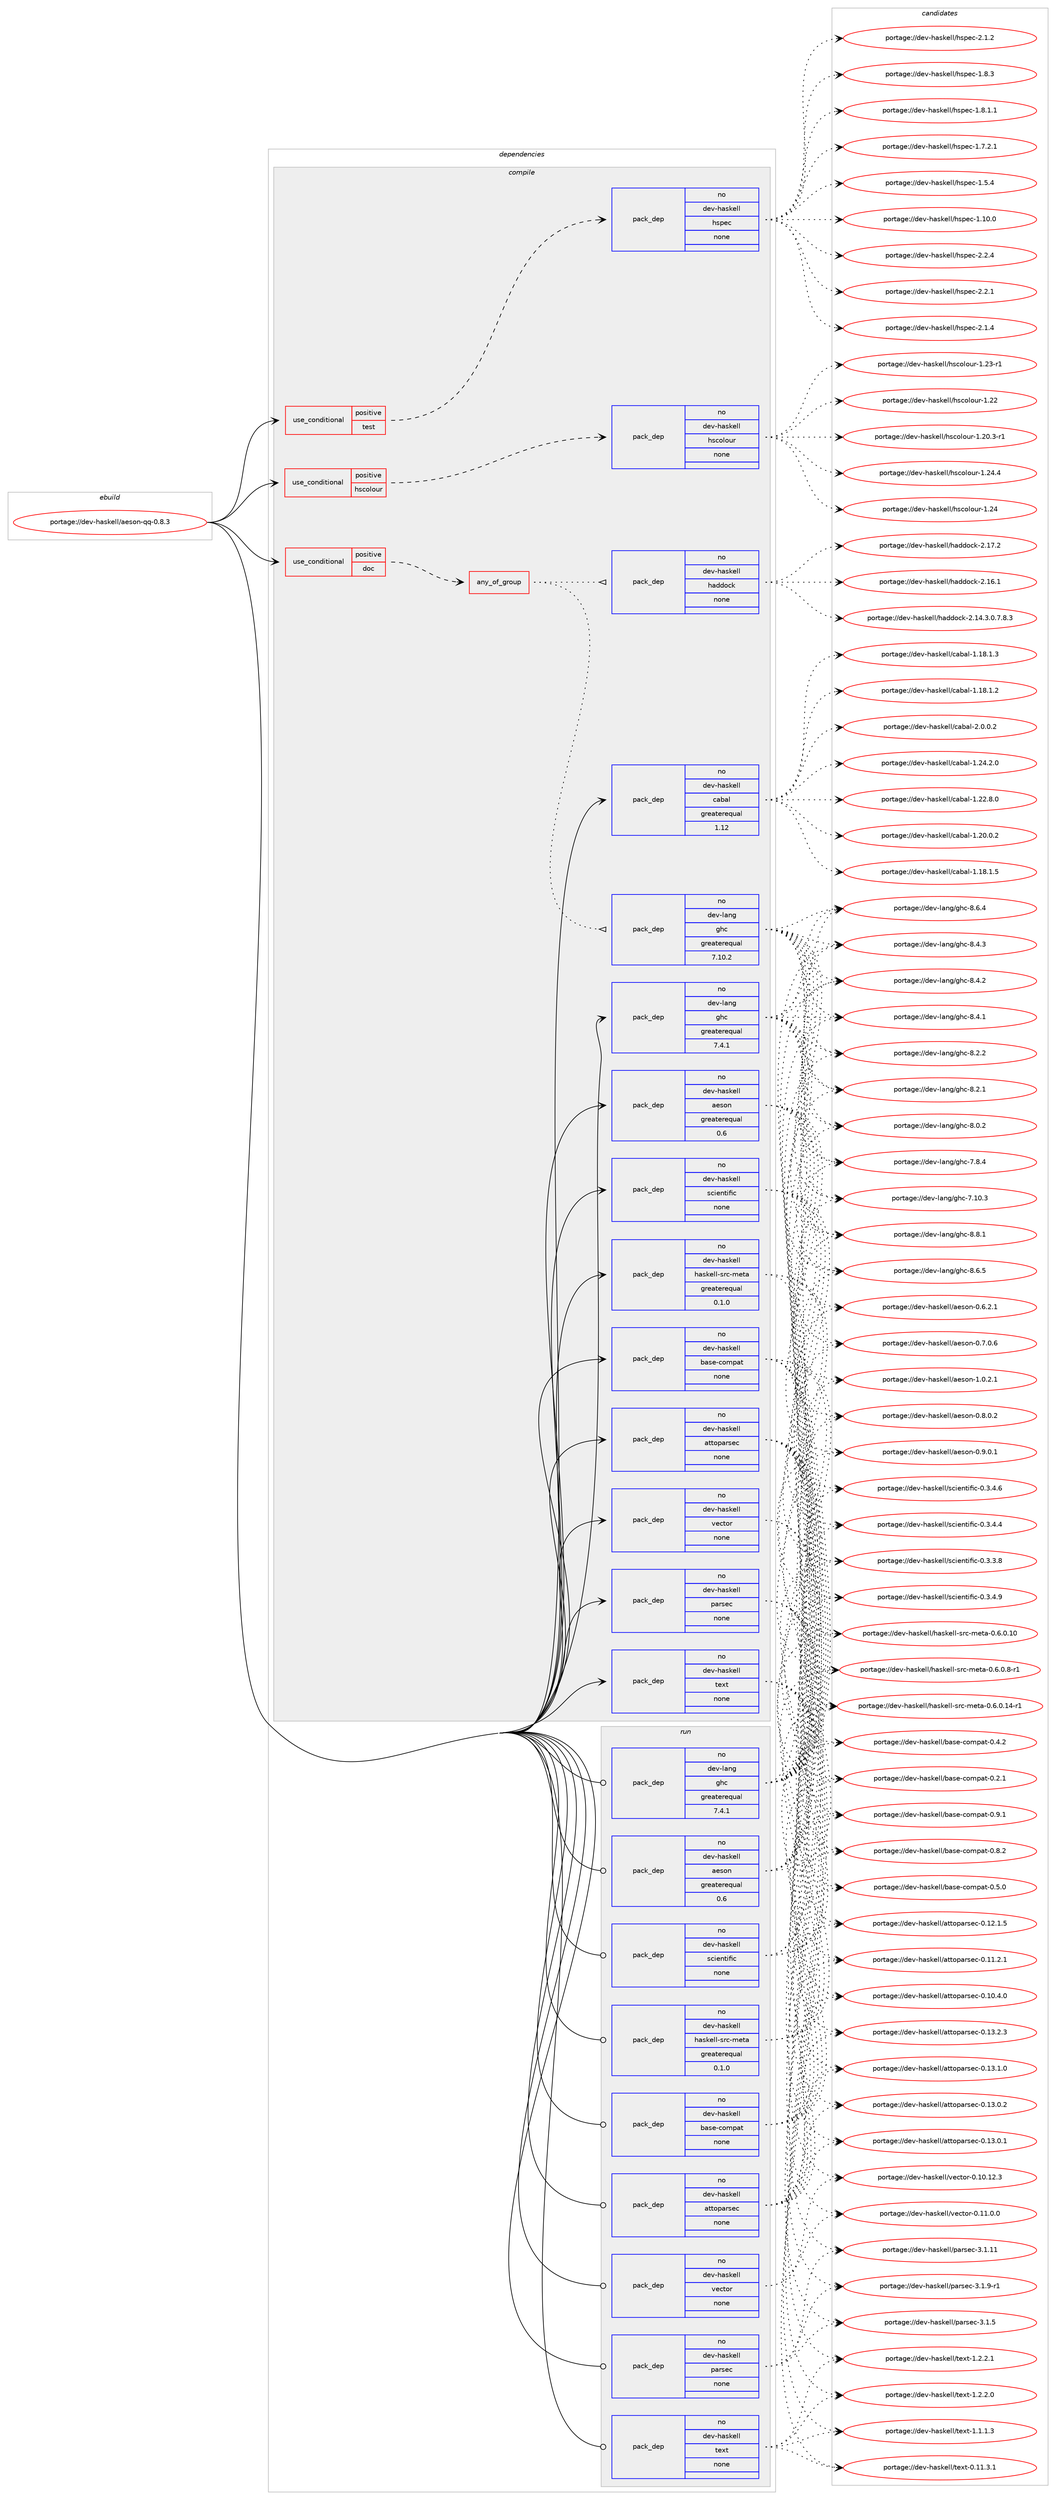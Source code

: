 digraph prolog {

# *************
# Graph options
# *************

newrank=true;
concentrate=true;
compound=true;
graph [rankdir=LR,fontname=Helvetica,fontsize=10,ranksep=1.5];#, ranksep=2.5, nodesep=0.2];
edge  [arrowhead=vee];
node  [fontname=Helvetica,fontsize=10];

# **********
# The ebuild
# **********

subgraph cluster_leftcol {
color=gray;
label=<<i>ebuild</i>>;
id [label="portage://dev-haskell/aeson-qq-0.8.3", color=red, width=4, href="../dev-haskell/aeson-qq-0.8.3.svg"];
}

# ****************
# The dependencies
# ****************

subgraph cluster_midcol {
color=gray;
label=<<i>dependencies</i>>;
subgraph cluster_compile {
fillcolor="#eeeeee";
style=filled;
label=<<i>compile</i>>;
subgraph cond135191 {
dependency572831 [label=<<TABLE BORDER="0" CELLBORDER="1" CELLSPACING="0" CELLPADDING="4"><TR><TD ROWSPAN="3" CELLPADDING="10">use_conditional</TD></TR><TR><TD>positive</TD></TR><TR><TD>doc</TD></TR></TABLE>>, shape=none, color=red];
subgraph any6883 {
dependency572832 [label=<<TABLE BORDER="0" CELLBORDER="1" CELLSPACING="0" CELLPADDING="4"><TR><TD CELLPADDING="10">any_of_group</TD></TR></TABLE>>, shape=none, color=red];subgraph pack430520 {
dependency572833 [label=<<TABLE BORDER="0" CELLBORDER="1" CELLSPACING="0" CELLPADDING="4" WIDTH="220"><TR><TD ROWSPAN="6" CELLPADDING="30">pack_dep</TD></TR><TR><TD WIDTH="110">no</TD></TR><TR><TD>dev-haskell</TD></TR><TR><TD>haddock</TD></TR><TR><TD>none</TD></TR><TR><TD></TD></TR></TABLE>>, shape=none, color=blue];
}
dependency572832:e -> dependency572833:w [weight=20,style="dotted",arrowhead="oinv"];
subgraph pack430521 {
dependency572834 [label=<<TABLE BORDER="0" CELLBORDER="1" CELLSPACING="0" CELLPADDING="4" WIDTH="220"><TR><TD ROWSPAN="6" CELLPADDING="30">pack_dep</TD></TR><TR><TD WIDTH="110">no</TD></TR><TR><TD>dev-lang</TD></TR><TR><TD>ghc</TD></TR><TR><TD>greaterequal</TD></TR><TR><TD>7.10.2</TD></TR></TABLE>>, shape=none, color=blue];
}
dependency572832:e -> dependency572834:w [weight=20,style="dotted",arrowhead="oinv"];
}
dependency572831:e -> dependency572832:w [weight=20,style="dashed",arrowhead="vee"];
}
id:e -> dependency572831:w [weight=20,style="solid",arrowhead="vee"];
subgraph cond135192 {
dependency572835 [label=<<TABLE BORDER="0" CELLBORDER="1" CELLSPACING="0" CELLPADDING="4"><TR><TD ROWSPAN="3" CELLPADDING="10">use_conditional</TD></TR><TR><TD>positive</TD></TR><TR><TD>hscolour</TD></TR></TABLE>>, shape=none, color=red];
subgraph pack430522 {
dependency572836 [label=<<TABLE BORDER="0" CELLBORDER="1" CELLSPACING="0" CELLPADDING="4" WIDTH="220"><TR><TD ROWSPAN="6" CELLPADDING="30">pack_dep</TD></TR><TR><TD WIDTH="110">no</TD></TR><TR><TD>dev-haskell</TD></TR><TR><TD>hscolour</TD></TR><TR><TD>none</TD></TR><TR><TD></TD></TR></TABLE>>, shape=none, color=blue];
}
dependency572835:e -> dependency572836:w [weight=20,style="dashed",arrowhead="vee"];
}
id:e -> dependency572835:w [weight=20,style="solid",arrowhead="vee"];
subgraph cond135193 {
dependency572837 [label=<<TABLE BORDER="0" CELLBORDER="1" CELLSPACING="0" CELLPADDING="4"><TR><TD ROWSPAN="3" CELLPADDING="10">use_conditional</TD></TR><TR><TD>positive</TD></TR><TR><TD>test</TD></TR></TABLE>>, shape=none, color=red];
subgraph pack430523 {
dependency572838 [label=<<TABLE BORDER="0" CELLBORDER="1" CELLSPACING="0" CELLPADDING="4" WIDTH="220"><TR><TD ROWSPAN="6" CELLPADDING="30">pack_dep</TD></TR><TR><TD WIDTH="110">no</TD></TR><TR><TD>dev-haskell</TD></TR><TR><TD>hspec</TD></TR><TR><TD>none</TD></TR><TR><TD></TD></TR></TABLE>>, shape=none, color=blue];
}
dependency572837:e -> dependency572838:w [weight=20,style="dashed",arrowhead="vee"];
}
id:e -> dependency572837:w [weight=20,style="solid",arrowhead="vee"];
subgraph pack430524 {
dependency572839 [label=<<TABLE BORDER="0" CELLBORDER="1" CELLSPACING="0" CELLPADDING="4" WIDTH="220"><TR><TD ROWSPAN="6" CELLPADDING="30">pack_dep</TD></TR><TR><TD WIDTH="110">no</TD></TR><TR><TD>dev-haskell</TD></TR><TR><TD>aeson</TD></TR><TR><TD>greaterequal</TD></TR><TR><TD>0.6</TD></TR></TABLE>>, shape=none, color=blue];
}
id:e -> dependency572839:w [weight=20,style="solid",arrowhead="vee"];
subgraph pack430525 {
dependency572840 [label=<<TABLE BORDER="0" CELLBORDER="1" CELLSPACING="0" CELLPADDING="4" WIDTH="220"><TR><TD ROWSPAN="6" CELLPADDING="30">pack_dep</TD></TR><TR><TD WIDTH="110">no</TD></TR><TR><TD>dev-haskell</TD></TR><TR><TD>attoparsec</TD></TR><TR><TD>none</TD></TR><TR><TD></TD></TR></TABLE>>, shape=none, color=blue];
}
id:e -> dependency572840:w [weight=20,style="solid",arrowhead="vee"];
subgraph pack430526 {
dependency572841 [label=<<TABLE BORDER="0" CELLBORDER="1" CELLSPACING="0" CELLPADDING="4" WIDTH="220"><TR><TD ROWSPAN="6" CELLPADDING="30">pack_dep</TD></TR><TR><TD WIDTH="110">no</TD></TR><TR><TD>dev-haskell</TD></TR><TR><TD>base-compat</TD></TR><TR><TD>none</TD></TR><TR><TD></TD></TR></TABLE>>, shape=none, color=blue];
}
id:e -> dependency572841:w [weight=20,style="solid",arrowhead="vee"];
subgraph pack430527 {
dependency572842 [label=<<TABLE BORDER="0" CELLBORDER="1" CELLSPACING="0" CELLPADDING="4" WIDTH="220"><TR><TD ROWSPAN="6" CELLPADDING="30">pack_dep</TD></TR><TR><TD WIDTH="110">no</TD></TR><TR><TD>dev-haskell</TD></TR><TR><TD>cabal</TD></TR><TR><TD>greaterequal</TD></TR><TR><TD>1.12</TD></TR></TABLE>>, shape=none, color=blue];
}
id:e -> dependency572842:w [weight=20,style="solid",arrowhead="vee"];
subgraph pack430528 {
dependency572843 [label=<<TABLE BORDER="0" CELLBORDER="1" CELLSPACING="0" CELLPADDING="4" WIDTH="220"><TR><TD ROWSPAN="6" CELLPADDING="30">pack_dep</TD></TR><TR><TD WIDTH="110">no</TD></TR><TR><TD>dev-haskell</TD></TR><TR><TD>haskell-src-meta</TD></TR><TR><TD>greaterequal</TD></TR><TR><TD>0.1.0</TD></TR></TABLE>>, shape=none, color=blue];
}
id:e -> dependency572843:w [weight=20,style="solid",arrowhead="vee"];
subgraph pack430529 {
dependency572844 [label=<<TABLE BORDER="0" CELLBORDER="1" CELLSPACING="0" CELLPADDING="4" WIDTH="220"><TR><TD ROWSPAN="6" CELLPADDING="30">pack_dep</TD></TR><TR><TD WIDTH="110">no</TD></TR><TR><TD>dev-haskell</TD></TR><TR><TD>parsec</TD></TR><TR><TD>none</TD></TR><TR><TD></TD></TR></TABLE>>, shape=none, color=blue];
}
id:e -> dependency572844:w [weight=20,style="solid",arrowhead="vee"];
subgraph pack430530 {
dependency572845 [label=<<TABLE BORDER="0" CELLBORDER="1" CELLSPACING="0" CELLPADDING="4" WIDTH="220"><TR><TD ROWSPAN="6" CELLPADDING="30">pack_dep</TD></TR><TR><TD WIDTH="110">no</TD></TR><TR><TD>dev-haskell</TD></TR><TR><TD>scientific</TD></TR><TR><TD>none</TD></TR><TR><TD></TD></TR></TABLE>>, shape=none, color=blue];
}
id:e -> dependency572845:w [weight=20,style="solid",arrowhead="vee"];
subgraph pack430531 {
dependency572846 [label=<<TABLE BORDER="0" CELLBORDER="1" CELLSPACING="0" CELLPADDING="4" WIDTH="220"><TR><TD ROWSPAN="6" CELLPADDING="30">pack_dep</TD></TR><TR><TD WIDTH="110">no</TD></TR><TR><TD>dev-haskell</TD></TR><TR><TD>text</TD></TR><TR><TD>none</TD></TR><TR><TD></TD></TR></TABLE>>, shape=none, color=blue];
}
id:e -> dependency572846:w [weight=20,style="solid",arrowhead="vee"];
subgraph pack430532 {
dependency572847 [label=<<TABLE BORDER="0" CELLBORDER="1" CELLSPACING="0" CELLPADDING="4" WIDTH="220"><TR><TD ROWSPAN="6" CELLPADDING="30">pack_dep</TD></TR><TR><TD WIDTH="110">no</TD></TR><TR><TD>dev-haskell</TD></TR><TR><TD>vector</TD></TR><TR><TD>none</TD></TR><TR><TD></TD></TR></TABLE>>, shape=none, color=blue];
}
id:e -> dependency572847:w [weight=20,style="solid",arrowhead="vee"];
subgraph pack430533 {
dependency572848 [label=<<TABLE BORDER="0" CELLBORDER="1" CELLSPACING="0" CELLPADDING="4" WIDTH="220"><TR><TD ROWSPAN="6" CELLPADDING="30">pack_dep</TD></TR><TR><TD WIDTH="110">no</TD></TR><TR><TD>dev-lang</TD></TR><TR><TD>ghc</TD></TR><TR><TD>greaterequal</TD></TR><TR><TD>7.4.1</TD></TR></TABLE>>, shape=none, color=blue];
}
id:e -> dependency572848:w [weight=20,style="solid",arrowhead="vee"];
}
subgraph cluster_compileandrun {
fillcolor="#eeeeee";
style=filled;
label=<<i>compile and run</i>>;
}
subgraph cluster_run {
fillcolor="#eeeeee";
style=filled;
label=<<i>run</i>>;
subgraph pack430534 {
dependency572849 [label=<<TABLE BORDER="0" CELLBORDER="1" CELLSPACING="0" CELLPADDING="4" WIDTH="220"><TR><TD ROWSPAN="6" CELLPADDING="30">pack_dep</TD></TR><TR><TD WIDTH="110">no</TD></TR><TR><TD>dev-haskell</TD></TR><TR><TD>aeson</TD></TR><TR><TD>greaterequal</TD></TR><TR><TD>0.6</TD></TR></TABLE>>, shape=none, color=blue];
}
id:e -> dependency572849:w [weight=20,style="solid",arrowhead="odot"];
subgraph pack430535 {
dependency572850 [label=<<TABLE BORDER="0" CELLBORDER="1" CELLSPACING="0" CELLPADDING="4" WIDTH="220"><TR><TD ROWSPAN="6" CELLPADDING="30">pack_dep</TD></TR><TR><TD WIDTH="110">no</TD></TR><TR><TD>dev-haskell</TD></TR><TR><TD>attoparsec</TD></TR><TR><TD>none</TD></TR><TR><TD></TD></TR></TABLE>>, shape=none, color=blue];
}
id:e -> dependency572850:w [weight=20,style="solid",arrowhead="odot"];
subgraph pack430536 {
dependency572851 [label=<<TABLE BORDER="0" CELLBORDER="1" CELLSPACING="0" CELLPADDING="4" WIDTH="220"><TR><TD ROWSPAN="6" CELLPADDING="30">pack_dep</TD></TR><TR><TD WIDTH="110">no</TD></TR><TR><TD>dev-haskell</TD></TR><TR><TD>base-compat</TD></TR><TR><TD>none</TD></TR><TR><TD></TD></TR></TABLE>>, shape=none, color=blue];
}
id:e -> dependency572851:w [weight=20,style="solid",arrowhead="odot"];
subgraph pack430537 {
dependency572852 [label=<<TABLE BORDER="0" CELLBORDER="1" CELLSPACING="0" CELLPADDING="4" WIDTH="220"><TR><TD ROWSPAN="6" CELLPADDING="30">pack_dep</TD></TR><TR><TD WIDTH="110">no</TD></TR><TR><TD>dev-haskell</TD></TR><TR><TD>haskell-src-meta</TD></TR><TR><TD>greaterequal</TD></TR><TR><TD>0.1.0</TD></TR></TABLE>>, shape=none, color=blue];
}
id:e -> dependency572852:w [weight=20,style="solid",arrowhead="odot"];
subgraph pack430538 {
dependency572853 [label=<<TABLE BORDER="0" CELLBORDER="1" CELLSPACING="0" CELLPADDING="4" WIDTH="220"><TR><TD ROWSPAN="6" CELLPADDING="30">pack_dep</TD></TR><TR><TD WIDTH="110">no</TD></TR><TR><TD>dev-haskell</TD></TR><TR><TD>parsec</TD></TR><TR><TD>none</TD></TR><TR><TD></TD></TR></TABLE>>, shape=none, color=blue];
}
id:e -> dependency572853:w [weight=20,style="solid",arrowhead="odot"];
subgraph pack430539 {
dependency572854 [label=<<TABLE BORDER="0" CELLBORDER="1" CELLSPACING="0" CELLPADDING="4" WIDTH="220"><TR><TD ROWSPAN="6" CELLPADDING="30">pack_dep</TD></TR><TR><TD WIDTH="110">no</TD></TR><TR><TD>dev-haskell</TD></TR><TR><TD>scientific</TD></TR><TR><TD>none</TD></TR><TR><TD></TD></TR></TABLE>>, shape=none, color=blue];
}
id:e -> dependency572854:w [weight=20,style="solid",arrowhead="odot"];
subgraph pack430540 {
dependency572855 [label=<<TABLE BORDER="0" CELLBORDER="1" CELLSPACING="0" CELLPADDING="4" WIDTH="220"><TR><TD ROWSPAN="6" CELLPADDING="30">pack_dep</TD></TR><TR><TD WIDTH="110">no</TD></TR><TR><TD>dev-haskell</TD></TR><TR><TD>text</TD></TR><TR><TD>none</TD></TR><TR><TD></TD></TR></TABLE>>, shape=none, color=blue];
}
id:e -> dependency572855:w [weight=20,style="solid",arrowhead="odot"];
subgraph pack430541 {
dependency572856 [label=<<TABLE BORDER="0" CELLBORDER="1" CELLSPACING="0" CELLPADDING="4" WIDTH="220"><TR><TD ROWSPAN="6" CELLPADDING="30">pack_dep</TD></TR><TR><TD WIDTH="110">no</TD></TR><TR><TD>dev-haskell</TD></TR><TR><TD>vector</TD></TR><TR><TD>none</TD></TR><TR><TD></TD></TR></TABLE>>, shape=none, color=blue];
}
id:e -> dependency572856:w [weight=20,style="solid",arrowhead="odot"];
subgraph pack430542 {
dependency572857 [label=<<TABLE BORDER="0" CELLBORDER="1" CELLSPACING="0" CELLPADDING="4" WIDTH="220"><TR><TD ROWSPAN="6" CELLPADDING="30">pack_dep</TD></TR><TR><TD WIDTH="110">no</TD></TR><TR><TD>dev-lang</TD></TR><TR><TD>ghc</TD></TR><TR><TD>greaterequal</TD></TR><TR><TD>7.4.1</TD></TR></TABLE>>, shape=none, color=blue];
}
id:e -> dependency572857:w [weight=20,style="solid",arrowhead="odot"];
}
}

# **************
# The candidates
# **************

subgraph cluster_choices {
rank=same;
color=gray;
label=<<i>candidates</i>>;

subgraph choice430520 {
color=black;
nodesep=1;
choice100101118451049711510710110810847104971001001119910745504649554650 [label="portage://dev-haskell/haddock-2.17.2", color=red, width=4,href="../dev-haskell/haddock-2.17.2.svg"];
choice100101118451049711510710110810847104971001001119910745504649544649 [label="portage://dev-haskell/haddock-2.16.1", color=red, width=4,href="../dev-haskell/haddock-2.16.1.svg"];
choice1001011184510497115107101108108471049710010011199107455046495246514648465546564651 [label="portage://dev-haskell/haddock-2.14.3.0.7.8.3", color=red, width=4,href="../dev-haskell/haddock-2.14.3.0.7.8.3.svg"];
dependency572833:e -> choice100101118451049711510710110810847104971001001119910745504649554650:w [style=dotted,weight="100"];
dependency572833:e -> choice100101118451049711510710110810847104971001001119910745504649544649:w [style=dotted,weight="100"];
dependency572833:e -> choice1001011184510497115107101108108471049710010011199107455046495246514648465546564651:w [style=dotted,weight="100"];
}
subgraph choice430521 {
color=black;
nodesep=1;
choice10010111845108971101034710310499455646564649 [label="portage://dev-lang/ghc-8.8.1", color=red, width=4,href="../dev-lang/ghc-8.8.1.svg"];
choice10010111845108971101034710310499455646544653 [label="portage://dev-lang/ghc-8.6.5", color=red, width=4,href="../dev-lang/ghc-8.6.5.svg"];
choice10010111845108971101034710310499455646544652 [label="portage://dev-lang/ghc-8.6.4", color=red, width=4,href="../dev-lang/ghc-8.6.4.svg"];
choice10010111845108971101034710310499455646524651 [label="portage://dev-lang/ghc-8.4.3", color=red, width=4,href="../dev-lang/ghc-8.4.3.svg"];
choice10010111845108971101034710310499455646524650 [label="portage://dev-lang/ghc-8.4.2", color=red, width=4,href="../dev-lang/ghc-8.4.2.svg"];
choice10010111845108971101034710310499455646524649 [label="portage://dev-lang/ghc-8.4.1", color=red, width=4,href="../dev-lang/ghc-8.4.1.svg"];
choice10010111845108971101034710310499455646504650 [label="portage://dev-lang/ghc-8.2.2", color=red, width=4,href="../dev-lang/ghc-8.2.2.svg"];
choice10010111845108971101034710310499455646504649 [label="portage://dev-lang/ghc-8.2.1", color=red, width=4,href="../dev-lang/ghc-8.2.1.svg"];
choice10010111845108971101034710310499455646484650 [label="portage://dev-lang/ghc-8.0.2", color=red, width=4,href="../dev-lang/ghc-8.0.2.svg"];
choice10010111845108971101034710310499455546564652 [label="portage://dev-lang/ghc-7.8.4", color=red, width=4,href="../dev-lang/ghc-7.8.4.svg"];
choice1001011184510897110103471031049945554649484651 [label="portage://dev-lang/ghc-7.10.3", color=red, width=4,href="../dev-lang/ghc-7.10.3.svg"];
dependency572834:e -> choice10010111845108971101034710310499455646564649:w [style=dotted,weight="100"];
dependency572834:e -> choice10010111845108971101034710310499455646544653:w [style=dotted,weight="100"];
dependency572834:e -> choice10010111845108971101034710310499455646544652:w [style=dotted,weight="100"];
dependency572834:e -> choice10010111845108971101034710310499455646524651:w [style=dotted,weight="100"];
dependency572834:e -> choice10010111845108971101034710310499455646524650:w [style=dotted,weight="100"];
dependency572834:e -> choice10010111845108971101034710310499455646524649:w [style=dotted,weight="100"];
dependency572834:e -> choice10010111845108971101034710310499455646504650:w [style=dotted,weight="100"];
dependency572834:e -> choice10010111845108971101034710310499455646504649:w [style=dotted,weight="100"];
dependency572834:e -> choice10010111845108971101034710310499455646484650:w [style=dotted,weight="100"];
dependency572834:e -> choice10010111845108971101034710310499455546564652:w [style=dotted,weight="100"];
dependency572834:e -> choice1001011184510897110103471031049945554649484651:w [style=dotted,weight="100"];
}
subgraph choice430522 {
color=black;
nodesep=1;
choice1001011184510497115107101108108471041159911110811111711445494650524652 [label="portage://dev-haskell/hscolour-1.24.4", color=red, width=4,href="../dev-haskell/hscolour-1.24.4.svg"];
choice100101118451049711510710110810847104115991111081111171144549465052 [label="portage://dev-haskell/hscolour-1.24", color=red, width=4,href="../dev-haskell/hscolour-1.24.svg"];
choice1001011184510497115107101108108471041159911110811111711445494650514511449 [label="portage://dev-haskell/hscolour-1.23-r1", color=red, width=4,href="../dev-haskell/hscolour-1.23-r1.svg"];
choice100101118451049711510710110810847104115991111081111171144549465050 [label="portage://dev-haskell/hscolour-1.22", color=red, width=4,href="../dev-haskell/hscolour-1.22.svg"];
choice10010111845104971151071011081084710411599111108111117114454946504846514511449 [label="portage://dev-haskell/hscolour-1.20.3-r1", color=red, width=4,href="../dev-haskell/hscolour-1.20.3-r1.svg"];
dependency572836:e -> choice1001011184510497115107101108108471041159911110811111711445494650524652:w [style=dotted,weight="100"];
dependency572836:e -> choice100101118451049711510710110810847104115991111081111171144549465052:w [style=dotted,weight="100"];
dependency572836:e -> choice1001011184510497115107101108108471041159911110811111711445494650514511449:w [style=dotted,weight="100"];
dependency572836:e -> choice100101118451049711510710110810847104115991111081111171144549465050:w [style=dotted,weight="100"];
dependency572836:e -> choice10010111845104971151071011081084710411599111108111117114454946504846514511449:w [style=dotted,weight="100"];
}
subgraph choice430523 {
color=black;
nodesep=1;
choice10010111845104971151071011081084710411511210199455046504652 [label="portage://dev-haskell/hspec-2.2.4", color=red, width=4,href="../dev-haskell/hspec-2.2.4.svg"];
choice10010111845104971151071011081084710411511210199455046504649 [label="portage://dev-haskell/hspec-2.2.1", color=red, width=4,href="../dev-haskell/hspec-2.2.1.svg"];
choice10010111845104971151071011081084710411511210199455046494652 [label="portage://dev-haskell/hspec-2.1.4", color=red, width=4,href="../dev-haskell/hspec-2.1.4.svg"];
choice10010111845104971151071011081084710411511210199455046494650 [label="portage://dev-haskell/hspec-2.1.2", color=red, width=4,href="../dev-haskell/hspec-2.1.2.svg"];
choice10010111845104971151071011081084710411511210199454946564651 [label="portage://dev-haskell/hspec-1.8.3", color=red, width=4,href="../dev-haskell/hspec-1.8.3.svg"];
choice100101118451049711510710110810847104115112101994549465646494649 [label="portage://dev-haskell/hspec-1.8.1.1", color=red, width=4,href="../dev-haskell/hspec-1.8.1.1.svg"];
choice100101118451049711510710110810847104115112101994549465546504649 [label="portage://dev-haskell/hspec-1.7.2.1", color=red, width=4,href="../dev-haskell/hspec-1.7.2.1.svg"];
choice10010111845104971151071011081084710411511210199454946534652 [label="portage://dev-haskell/hspec-1.5.4", color=red, width=4,href="../dev-haskell/hspec-1.5.4.svg"];
choice1001011184510497115107101108108471041151121019945494649484648 [label="portage://dev-haskell/hspec-1.10.0", color=red, width=4,href="../dev-haskell/hspec-1.10.0.svg"];
dependency572838:e -> choice10010111845104971151071011081084710411511210199455046504652:w [style=dotted,weight="100"];
dependency572838:e -> choice10010111845104971151071011081084710411511210199455046504649:w [style=dotted,weight="100"];
dependency572838:e -> choice10010111845104971151071011081084710411511210199455046494652:w [style=dotted,weight="100"];
dependency572838:e -> choice10010111845104971151071011081084710411511210199455046494650:w [style=dotted,weight="100"];
dependency572838:e -> choice10010111845104971151071011081084710411511210199454946564651:w [style=dotted,weight="100"];
dependency572838:e -> choice100101118451049711510710110810847104115112101994549465646494649:w [style=dotted,weight="100"];
dependency572838:e -> choice100101118451049711510710110810847104115112101994549465546504649:w [style=dotted,weight="100"];
dependency572838:e -> choice10010111845104971151071011081084710411511210199454946534652:w [style=dotted,weight="100"];
dependency572838:e -> choice1001011184510497115107101108108471041151121019945494649484648:w [style=dotted,weight="100"];
}
subgraph choice430524 {
color=black;
nodesep=1;
choice100101118451049711510710110810847971011151111104549464846504649 [label="portage://dev-haskell/aeson-1.0.2.1", color=red, width=4,href="../dev-haskell/aeson-1.0.2.1.svg"];
choice100101118451049711510710110810847971011151111104548465746484649 [label="portage://dev-haskell/aeson-0.9.0.1", color=red, width=4,href="../dev-haskell/aeson-0.9.0.1.svg"];
choice100101118451049711510710110810847971011151111104548465646484650 [label="portage://dev-haskell/aeson-0.8.0.2", color=red, width=4,href="../dev-haskell/aeson-0.8.0.2.svg"];
choice100101118451049711510710110810847971011151111104548465546484654 [label="portage://dev-haskell/aeson-0.7.0.6", color=red, width=4,href="../dev-haskell/aeson-0.7.0.6.svg"];
choice100101118451049711510710110810847971011151111104548465446504649 [label="portage://dev-haskell/aeson-0.6.2.1", color=red, width=4,href="../dev-haskell/aeson-0.6.2.1.svg"];
dependency572839:e -> choice100101118451049711510710110810847971011151111104549464846504649:w [style=dotted,weight="100"];
dependency572839:e -> choice100101118451049711510710110810847971011151111104548465746484649:w [style=dotted,weight="100"];
dependency572839:e -> choice100101118451049711510710110810847971011151111104548465646484650:w [style=dotted,weight="100"];
dependency572839:e -> choice100101118451049711510710110810847971011151111104548465546484654:w [style=dotted,weight="100"];
dependency572839:e -> choice100101118451049711510710110810847971011151111104548465446504649:w [style=dotted,weight="100"];
}
subgraph choice430525 {
color=black;
nodesep=1;
choice100101118451049711510710110810847971161161111129711411510199454846495146504651 [label="portage://dev-haskell/attoparsec-0.13.2.3", color=red, width=4,href="../dev-haskell/attoparsec-0.13.2.3.svg"];
choice100101118451049711510710110810847971161161111129711411510199454846495146494648 [label="portage://dev-haskell/attoparsec-0.13.1.0", color=red, width=4,href="../dev-haskell/attoparsec-0.13.1.0.svg"];
choice100101118451049711510710110810847971161161111129711411510199454846495146484650 [label="portage://dev-haskell/attoparsec-0.13.0.2", color=red, width=4,href="../dev-haskell/attoparsec-0.13.0.2.svg"];
choice100101118451049711510710110810847971161161111129711411510199454846495146484649 [label="portage://dev-haskell/attoparsec-0.13.0.1", color=red, width=4,href="../dev-haskell/attoparsec-0.13.0.1.svg"];
choice100101118451049711510710110810847971161161111129711411510199454846495046494653 [label="portage://dev-haskell/attoparsec-0.12.1.5", color=red, width=4,href="../dev-haskell/attoparsec-0.12.1.5.svg"];
choice100101118451049711510710110810847971161161111129711411510199454846494946504649 [label="portage://dev-haskell/attoparsec-0.11.2.1", color=red, width=4,href="../dev-haskell/attoparsec-0.11.2.1.svg"];
choice100101118451049711510710110810847971161161111129711411510199454846494846524648 [label="portage://dev-haskell/attoparsec-0.10.4.0", color=red, width=4,href="../dev-haskell/attoparsec-0.10.4.0.svg"];
dependency572840:e -> choice100101118451049711510710110810847971161161111129711411510199454846495146504651:w [style=dotted,weight="100"];
dependency572840:e -> choice100101118451049711510710110810847971161161111129711411510199454846495146494648:w [style=dotted,weight="100"];
dependency572840:e -> choice100101118451049711510710110810847971161161111129711411510199454846495146484650:w [style=dotted,weight="100"];
dependency572840:e -> choice100101118451049711510710110810847971161161111129711411510199454846495146484649:w [style=dotted,weight="100"];
dependency572840:e -> choice100101118451049711510710110810847971161161111129711411510199454846495046494653:w [style=dotted,weight="100"];
dependency572840:e -> choice100101118451049711510710110810847971161161111129711411510199454846494946504649:w [style=dotted,weight="100"];
dependency572840:e -> choice100101118451049711510710110810847971161161111129711411510199454846494846524648:w [style=dotted,weight="100"];
}
subgraph choice430526 {
color=black;
nodesep=1;
choice1001011184510497115107101108108479897115101459911110911297116454846574649 [label="portage://dev-haskell/base-compat-0.9.1", color=red, width=4,href="../dev-haskell/base-compat-0.9.1.svg"];
choice1001011184510497115107101108108479897115101459911110911297116454846564650 [label="portage://dev-haskell/base-compat-0.8.2", color=red, width=4,href="../dev-haskell/base-compat-0.8.2.svg"];
choice1001011184510497115107101108108479897115101459911110911297116454846534648 [label="portage://dev-haskell/base-compat-0.5.0", color=red, width=4,href="../dev-haskell/base-compat-0.5.0.svg"];
choice1001011184510497115107101108108479897115101459911110911297116454846524650 [label="portage://dev-haskell/base-compat-0.4.2", color=red, width=4,href="../dev-haskell/base-compat-0.4.2.svg"];
choice1001011184510497115107101108108479897115101459911110911297116454846504649 [label="portage://dev-haskell/base-compat-0.2.1", color=red, width=4,href="../dev-haskell/base-compat-0.2.1.svg"];
dependency572841:e -> choice1001011184510497115107101108108479897115101459911110911297116454846574649:w [style=dotted,weight="100"];
dependency572841:e -> choice1001011184510497115107101108108479897115101459911110911297116454846564650:w [style=dotted,weight="100"];
dependency572841:e -> choice1001011184510497115107101108108479897115101459911110911297116454846534648:w [style=dotted,weight="100"];
dependency572841:e -> choice1001011184510497115107101108108479897115101459911110911297116454846524650:w [style=dotted,weight="100"];
dependency572841:e -> choice1001011184510497115107101108108479897115101459911110911297116454846504649:w [style=dotted,weight="100"];
}
subgraph choice430527 {
color=black;
nodesep=1;
choice100101118451049711510710110810847999798971084550464846484650 [label="portage://dev-haskell/cabal-2.0.0.2", color=red, width=4,href="../dev-haskell/cabal-2.0.0.2.svg"];
choice10010111845104971151071011081084799979897108454946505246504648 [label="portage://dev-haskell/cabal-1.24.2.0", color=red, width=4,href="../dev-haskell/cabal-1.24.2.0.svg"];
choice10010111845104971151071011081084799979897108454946505046564648 [label="portage://dev-haskell/cabal-1.22.8.0", color=red, width=4,href="../dev-haskell/cabal-1.22.8.0.svg"];
choice10010111845104971151071011081084799979897108454946504846484650 [label="portage://dev-haskell/cabal-1.20.0.2", color=red, width=4,href="../dev-haskell/cabal-1.20.0.2.svg"];
choice10010111845104971151071011081084799979897108454946495646494653 [label="portage://dev-haskell/cabal-1.18.1.5", color=red, width=4,href="../dev-haskell/cabal-1.18.1.5.svg"];
choice10010111845104971151071011081084799979897108454946495646494651 [label="portage://dev-haskell/cabal-1.18.1.3", color=red, width=4,href="../dev-haskell/cabal-1.18.1.3.svg"];
choice10010111845104971151071011081084799979897108454946495646494650 [label="portage://dev-haskell/cabal-1.18.1.2", color=red, width=4,href="../dev-haskell/cabal-1.18.1.2.svg"];
dependency572842:e -> choice100101118451049711510710110810847999798971084550464846484650:w [style=dotted,weight="100"];
dependency572842:e -> choice10010111845104971151071011081084799979897108454946505246504648:w [style=dotted,weight="100"];
dependency572842:e -> choice10010111845104971151071011081084799979897108454946505046564648:w [style=dotted,weight="100"];
dependency572842:e -> choice10010111845104971151071011081084799979897108454946504846484650:w [style=dotted,weight="100"];
dependency572842:e -> choice10010111845104971151071011081084799979897108454946495646494653:w [style=dotted,weight="100"];
dependency572842:e -> choice10010111845104971151071011081084799979897108454946495646494651:w [style=dotted,weight="100"];
dependency572842:e -> choice10010111845104971151071011081084799979897108454946495646494650:w [style=dotted,weight="100"];
}
subgraph choice430528 {
color=black;
nodesep=1;
choice100101118451049711510710110810847104971151071011081084511511499451091011169745484654464846564511449 [label="portage://dev-haskell/haskell-src-meta-0.6.0.8-r1", color=red, width=4,href="../dev-haskell/haskell-src-meta-0.6.0.8-r1.svg"];
choice10010111845104971151071011081084710497115107101108108451151149945109101116974548465446484649524511449 [label="portage://dev-haskell/haskell-src-meta-0.6.0.14-r1", color=red, width=4,href="../dev-haskell/haskell-src-meta-0.6.0.14-r1.svg"];
choice1001011184510497115107101108108471049711510710110810845115114994510910111697454846544648464948 [label="portage://dev-haskell/haskell-src-meta-0.6.0.10", color=red, width=4,href="../dev-haskell/haskell-src-meta-0.6.0.10.svg"];
dependency572843:e -> choice100101118451049711510710110810847104971151071011081084511511499451091011169745484654464846564511449:w [style=dotted,weight="100"];
dependency572843:e -> choice10010111845104971151071011081084710497115107101108108451151149945109101116974548465446484649524511449:w [style=dotted,weight="100"];
dependency572843:e -> choice1001011184510497115107101108108471049711510710110810845115114994510910111697454846544648464948:w [style=dotted,weight="100"];
}
subgraph choice430529 {
color=black;
nodesep=1;
choice10010111845104971151071011081084711297114115101994551464946574511449 [label="portage://dev-haskell/parsec-3.1.9-r1", color=red, width=4,href="../dev-haskell/parsec-3.1.9-r1.svg"];
choice1001011184510497115107101108108471129711411510199455146494653 [label="portage://dev-haskell/parsec-3.1.5", color=red, width=4,href="../dev-haskell/parsec-3.1.5.svg"];
choice100101118451049711510710110810847112971141151019945514649464949 [label="portage://dev-haskell/parsec-3.1.11", color=red, width=4,href="../dev-haskell/parsec-3.1.11.svg"];
dependency572844:e -> choice10010111845104971151071011081084711297114115101994551464946574511449:w [style=dotted,weight="100"];
dependency572844:e -> choice1001011184510497115107101108108471129711411510199455146494653:w [style=dotted,weight="100"];
dependency572844:e -> choice100101118451049711510710110810847112971141151019945514649464949:w [style=dotted,weight="100"];
}
subgraph choice430530 {
color=black;
nodesep=1;
choice10010111845104971151071011081084711599105101110116105102105994548465146524657 [label="portage://dev-haskell/scientific-0.3.4.9", color=red, width=4,href="../dev-haskell/scientific-0.3.4.9.svg"];
choice10010111845104971151071011081084711599105101110116105102105994548465146524654 [label="portage://dev-haskell/scientific-0.3.4.6", color=red, width=4,href="../dev-haskell/scientific-0.3.4.6.svg"];
choice10010111845104971151071011081084711599105101110116105102105994548465146524652 [label="portage://dev-haskell/scientific-0.3.4.4", color=red, width=4,href="../dev-haskell/scientific-0.3.4.4.svg"];
choice10010111845104971151071011081084711599105101110116105102105994548465146514656 [label="portage://dev-haskell/scientific-0.3.3.8", color=red, width=4,href="../dev-haskell/scientific-0.3.3.8.svg"];
dependency572845:e -> choice10010111845104971151071011081084711599105101110116105102105994548465146524657:w [style=dotted,weight="100"];
dependency572845:e -> choice10010111845104971151071011081084711599105101110116105102105994548465146524654:w [style=dotted,weight="100"];
dependency572845:e -> choice10010111845104971151071011081084711599105101110116105102105994548465146524652:w [style=dotted,weight="100"];
dependency572845:e -> choice10010111845104971151071011081084711599105101110116105102105994548465146514656:w [style=dotted,weight="100"];
}
subgraph choice430531 {
color=black;
nodesep=1;
choice1001011184510497115107101108108471161011201164549465046504649 [label="portage://dev-haskell/text-1.2.2.1", color=red, width=4,href="../dev-haskell/text-1.2.2.1.svg"];
choice1001011184510497115107101108108471161011201164549465046504648 [label="portage://dev-haskell/text-1.2.2.0", color=red, width=4,href="../dev-haskell/text-1.2.2.0.svg"];
choice1001011184510497115107101108108471161011201164549464946494651 [label="portage://dev-haskell/text-1.1.1.3", color=red, width=4,href="../dev-haskell/text-1.1.1.3.svg"];
choice100101118451049711510710110810847116101120116454846494946514649 [label="portage://dev-haskell/text-0.11.3.1", color=red, width=4,href="../dev-haskell/text-0.11.3.1.svg"];
dependency572846:e -> choice1001011184510497115107101108108471161011201164549465046504649:w [style=dotted,weight="100"];
dependency572846:e -> choice1001011184510497115107101108108471161011201164549465046504648:w [style=dotted,weight="100"];
dependency572846:e -> choice1001011184510497115107101108108471161011201164549464946494651:w [style=dotted,weight="100"];
dependency572846:e -> choice100101118451049711510710110810847116101120116454846494946514649:w [style=dotted,weight="100"];
}
subgraph choice430532 {
color=black;
nodesep=1;
choice10010111845104971151071011081084711810199116111114454846494946484648 [label="portage://dev-haskell/vector-0.11.0.0", color=red, width=4,href="../dev-haskell/vector-0.11.0.0.svg"];
choice1001011184510497115107101108108471181019911611111445484649484649504651 [label="portage://dev-haskell/vector-0.10.12.3", color=red, width=4,href="../dev-haskell/vector-0.10.12.3.svg"];
dependency572847:e -> choice10010111845104971151071011081084711810199116111114454846494946484648:w [style=dotted,weight="100"];
dependency572847:e -> choice1001011184510497115107101108108471181019911611111445484649484649504651:w [style=dotted,weight="100"];
}
subgraph choice430533 {
color=black;
nodesep=1;
choice10010111845108971101034710310499455646564649 [label="portage://dev-lang/ghc-8.8.1", color=red, width=4,href="../dev-lang/ghc-8.8.1.svg"];
choice10010111845108971101034710310499455646544653 [label="portage://dev-lang/ghc-8.6.5", color=red, width=4,href="../dev-lang/ghc-8.6.5.svg"];
choice10010111845108971101034710310499455646544652 [label="portage://dev-lang/ghc-8.6.4", color=red, width=4,href="../dev-lang/ghc-8.6.4.svg"];
choice10010111845108971101034710310499455646524651 [label="portage://dev-lang/ghc-8.4.3", color=red, width=4,href="../dev-lang/ghc-8.4.3.svg"];
choice10010111845108971101034710310499455646524650 [label="portage://dev-lang/ghc-8.4.2", color=red, width=4,href="../dev-lang/ghc-8.4.2.svg"];
choice10010111845108971101034710310499455646524649 [label="portage://dev-lang/ghc-8.4.1", color=red, width=4,href="../dev-lang/ghc-8.4.1.svg"];
choice10010111845108971101034710310499455646504650 [label="portage://dev-lang/ghc-8.2.2", color=red, width=4,href="../dev-lang/ghc-8.2.2.svg"];
choice10010111845108971101034710310499455646504649 [label="portage://dev-lang/ghc-8.2.1", color=red, width=4,href="../dev-lang/ghc-8.2.1.svg"];
choice10010111845108971101034710310499455646484650 [label="portage://dev-lang/ghc-8.0.2", color=red, width=4,href="../dev-lang/ghc-8.0.2.svg"];
choice10010111845108971101034710310499455546564652 [label="portage://dev-lang/ghc-7.8.4", color=red, width=4,href="../dev-lang/ghc-7.8.4.svg"];
choice1001011184510897110103471031049945554649484651 [label="portage://dev-lang/ghc-7.10.3", color=red, width=4,href="../dev-lang/ghc-7.10.3.svg"];
dependency572848:e -> choice10010111845108971101034710310499455646564649:w [style=dotted,weight="100"];
dependency572848:e -> choice10010111845108971101034710310499455646544653:w [style=dotted,weight="100"];
dependency572848:e -> choice10010111845108971101034710310499455646544652:w [style=dotted,weight="100"];
dependency572848:e -> choice10010111845108971101034710310499455646524651:w [style=dotted,weight="100"];
dependency572848:e -> choice10010111845108971101034710310499455646524650:w [style=dotted,weight="100"];
dependency572848:e -> choice10010111845108971101034710310499455646524649:w [style=dotted,weight="100"];
dependency572848:e -> choice10010111845108971101034710310499455646504650:w [style=dotted,weight="100"];
dependency572848:e -> choice10010111845108971101034710310499455646504649:w [style=dotted,weight="100"];
dependency572848:e -> choice10010111845108971101034710310499455646484650:w [style=dotted,weight="100"];
dependency572848:e -> choice10010111845108971101034710310499455546564652:w [style=dotted,weight="100"];
dependency572848:e -> choice1001011184510897110103471031049945554649484651:w [style=dotted,weight="100"];
}
subgraph choice430534 {
color=black;
nodesep=1;
choice100101118451049711510710110810847971011151111104549464846504649 [label="portage://dev-haskell/aeson-1.0.2.1", color=red, width=4,href="../dev-haskell/aeson-1.0.2.1.svg"];
choice100101118451049711510710110810847971011151111104548465746484649 [label="portage://dev-haskell/aeson-0.9.0.1", color=red, width=4,href="../dev-haskell/aeson-0.9.0.1.svg"];
choice100101118451049711510710110810847971011151111104548465646484650 [label="portage://dev-haskell/aeson-0.8.0.2", color=red, width=4,href="../dev-haskell/aeson-0.8.0.2.svg"];
choice100101118451049711510710110810847971011151111104548465546484654 [label="portage://dev-haskell/aeson-0.7.0.6", color=red, width=4,href="../dev-haskell/aeson-0.7.0.6.svg"];
choice100101118451049711510710110810847971011151111104548465446504649 [label="portage://dev-haskell/aeson-0.6.2.1", color=red, width=4,href="../dev-haskell/aeson-0.6.2.1.svg"];
dependency572849:e -> choice100101118451049711510710110810847971011151111104549464846504649:w [style=dotted,weight="100"];
dependency572849:e -> choice100101118451049711510710110810847971011151111104548465746484649:w [style=dotted,weight="100"];
dependency572849:e -> choice100101118451049711510710110810847971011151111104548465646484650:w [style=dotted,weight="100"];
dependency572849:e -> choice100101118451049711510710110810847971011151111104548465546484654:w [style=dotted,weight="100"];
dependency572849:e -> choice100101118451049711510710110810847971011151111104548465446504649:w [style=dotted,weight="100"];
}
subgraph choice430535 {
color=black;
nodesep=1;
choice100101118451049711510710110810847971161161111129711411510199454846495146504651 [label="portage://dev-haskell/attoparsec-0.13.2.3", color=red, width=4,href="../dev-haskell/attoparsec-0.13.2.3.svg"];
choice100101118451049711510710110810847971161161111129711411510199454846495146494648 [label="portage://dev-haskell/attoparsec-0.13.1.0", color=red, width=4,href="../dev-haskell/attoparsec-0.13.1.0.svg"];
choice100101118451049711510710110810847971161161111129711411510199454846495146484650 [label="portage://dev-haskell/attoparsec-0.13.0.2", color=red, width=4,href="../dev-haskell/attoparsec-0.13.0.2.svg"];
choice100101118451049711510710110810847971161161111129711411510199454846495146484649 [label="portage://dev-haskell/attoparsec-0.13.0.1", color=red, width=4,href="../dev-haskell/attoparsec-0.13.0.1.svg"];
choice100101118451049711510710110810847971161161111129711411510199454846495046494653 [label="portage://dev-haskell/attoparsec-0.12.1.5", color=red, width=4,href="../dev-haskell/attoparsec-0.12.1.5.svg"];
choice100101118451049711510710110810847971161161111129711411510199454846494946504649 [label="portage://dev-haskell/attoparsec-0.11.2.1", color=red, width=4,href="../dev-haskell/attoparsec-0.11.2.1.svg"];
choice100101118451049711510710110810847971161161111129711411510199454846494846524648 [label="portage://dev-haskell/attoparsec-0.10.4.0", color=red, width=4,href="../dev-haskell/attoparsec-0.10.4.0.svg"];
dependency572850:e -> choice100101118451049711510710110810847971161161111129711411510199454846495146504651:w [style=dotted,weight="100"];
dependency572850:e -> choice100101118451049711510710110810847971161161111129711411510199454846495146494648:w [style=dotted,weight="100"];
dependency572850:e -> choice100101118451049711510710110810847971161161111129711411510199454846495146484650:w [style=dotted,weight="100"];
dependency572850:e -> choice100101118451049711510710110810847971161161111129711411510199454846495146484649:w [style=dotted,weight="100"];
dependency572850:e -> choice100101118451049711510710110810847971161161111129711411510199454846495046494653:w [style=dotted,weight="100"];
dependency572850:e -> choice100101118451049711510710110810847971161161111129711411510199454846494946504649:w [style=dotted,weight="100"];
dependency572850:e -> choice100101118451049711510710110810847971161161111129711411510199454846494846524648:w [style=dotted,weight="100"];
}
subgraph choice430536 {
color=black;
nodesep=1;
choice1001011184510497115107101108108479897115101459911110911297116454846574649 [label="portage://dev-haskell/base-compat-0.9.1", color=red, width=4,href="../dev-haskell/base-compat-0.9.1.svg"];
choice1001011184510497115107101108108479897115101459911110911297116454846564650 [label="portage://dev-haskell/base-compat-0.8.2", color=red, width=4,href="../dev-haskell/base-compat-0.8.2.svg"];
choice1001011184510497115107101108108479897115101459911110911297116454846534648 [label="portage://dev-haskell/base-compat-0.5.0", color=red, width=4,href="../dev-haskell/base-compat-0.5.0.svg"];
choice1001011184510497115107101108108479897115101459911110911297116454846524650 [label="portage://dev-haskell/base-compat-0.4.2", color=red, width=4,href="../dev-haskell/base-compat-0.4.2.svg"];
choice1001011184510497115107101108108479897115101459911110911297116454846504649 [label="portage://dev-haskell/base-compat-0.2.1", color=red, width=4,href="../dev-haskell/base-compat-0.2.1.svg"];
dependency572851:e -> choice1001011184510497115107101108108479897115101459911110911297116454846574649:w [style=dotted,weight="100"];
dependency572851:e -> choice1001011184510497115107101108108479897115101459911110911297116454846564650:w [style=dotted,weight="100"];
dependency572851:e -> choice1001011184510497115107101108108479897115101459911110911297116454846534648:w [style=dotted,weight="100"];
dependency572851:e -> choice1001011184510497115107101108108479897115101459911110911297116454846524650:w [style=dotted,weight="100"];
dependency572851:e -> choice1001011184510497115107101108108479897115101459911110911297116454846504649:w [style=dotted,weight="100"];
}
subgraph choice430537 {
color=black;
nodesep=1;
choice100101118451049711510710110810847104971151071011081084511511499451091011169745484654464846564511449 [label="portage://dev-haskell/haskell-src-meta-0.6.0.8-r1", color=red, width=4,href="../dev-haskell/haskell-src-meta-0.6.0.8-r1.svg"];
choice10010111845104971151071011081084710497115107101108108451151149945109101116974548465446484649524511449 [label="portage://dev-haskell/haskell-src-meta-0.6.0.14-r1", color=red, width=4,href="../dev-haskell/haskell-src-meta-0.6.0.14-r1.svg"];
choice1001011184510497115107101108108471049711510710110810845115114994510910111697454846544648464948 [label="portage://dev-haskell/haskell-src-meta-0.6.0.10", color=red, width=4,href="../dev-haskell/haskell-src-meta-0.6.0.10.svg"];
dependency572852:e -> choice100101118451049711510710110810847104971151071011081084511511499451091011169745484654464846564511449:w [style=dotted,weight="100"];
dependency572852:e -> choice10010111845104971151071011081084710497115107101108108451151149945109101116974548465446484649524511449:w [style=dotted,weight="100"];
dependency572852:e -> choice1001011184510497115107101108108471049711510710110810845115114994510910111697454846544648464948:w [style=dotted,weight="100"];
}
subgraph choice430538 {
color=black;
nodesep=1;
choice10010111845104971151071011081084711297114115101994551464946574511449 [label="portage://dev-haskell/parsec-3.1.9-r1", color=red, width=4,href="../dev-haskell/parsec-3.1.9-r1.svg"];
choice1001011184510497115107101108108471129711411510199455146494653 [label="portage://dev-haskell/parsec-3.1.5", color=red, width=4,href="../dev-haskell/parsec-3.1.5.svg"];
choice100101118451049711510710110810847112971141151019945514649464949 [label="portage://dev-haskell/parsec-3.1.11", color=red, width=4,href="../dev-haskell/parsec-3.1.11.svg"];
dependency572853:e -> choice10010111845104971151071011081084711297114115101994551464946574511449:w [style=dotted,weight="100"];
dependency572853:e -> choice1001011184510497115107101108108471129711411510199455146494653:w [style=dotted,weight="100"];
dependency572853:e -> choice100101118451049711510710110810847112971141151019945514649464949:w [style=dotted,weight="100"];
}
subgraph choice430539 {
color=black;
nodesep=1;
choice10010111845104971151071011081084711599105101110116105102105994548465146524657 [label="portage://dev-haskell/scientific-0.3.4.9", color=red, width=4,href="../dev-haskell/scientific-0.3.4.9.svg"];
choice10010111845104971151071011081084711599105101110116105102105994548465146524654 [label="portage://dev-haskell/scientific-0.3.4.6", color=red, width=4,href="../dev-haskell/scientific-0.3.4.6.svg"];
choice10010111845104971151071011081084711599105101110116105102105994548465146524652 [label="portage://dev-haskell/scientific-0.3.4.4", color=red, width=4,href="../dev-haskell/scientific-0.3.4.4.svg"];
choice10010111845104971151071011081084711599105101110116105102105994548465146514656 [label="portage://dev-haskell/scientific-0.3.3.8", color=red, width=4,href="../dev-haskell/scientific-0.3.3.8.svg"];
dependency572854:e -> choice10010111845104971151071011081084711599105101110116105102105994548465146524657:w [style=dotted,weight="100"];
dependency572854:e -> choice10010111845104971151071011081084711599105101110116105102105994548465146524654:w [style=dotted,weight="100"];
dependency572854:e -> choice10010111845104971151071011081084711599105101110116105102105994548465146524652:w [style=dotted,weight="100"];
dependency572854:e -> choice10010111845104971151071011081084711599105101110116105102105994548465146514656:w [style=dotted,weight="100"];
}
subgraph choice430540 {
color=black;
nodesep=1;
choice1001011184510497115107101108108471161011201164549465046504649 [label="portage://dev-haskell/text-1.2.2.1", color=red, width=4,href="../dev-haskell/text-1.2.2.1.svg"];
choice1001011184510497115107101108108471161011201164549465046504648 [label="portage://dev-haskell/text-1.2.2.0", color=red, width=4,href="../dev-haskell/text-1.2.2.0.svg"];
choice1001011184510497115107101108108471161011201164549464946494651 [label="portage://dev-haskell/text-1.1.1.3", color=red, width=4,href="../dev-haskell/text-1.1.1.3.svg"];
choice100101118451049711510710110810847116101120116454846494946514649 [label="portage://dev-haskell/text-0.11.3.1", color=red, width=4,href="../dev-haskell/text-0.11.3.1.svg"];
dependency572855:e -> choice1001011184510497115107101108108471161011201164549465046504649:w [style=dotted,weight="100"];
dependency572855:e -> choice1001011184510497115107101108108471161011201164549465046504648:w [style=dotted,weight="100"];
dependency572855:e -> choice1001011184510497115107101108108471161011201164549464946494651:w [style=dotted,weight="100"];
dependency572855:e -> choice100101118451049711510710110810847116101120116454846494946514649:w [style=dotted,weight="100"];
}
subgraph choice430541 {
color=black;
nodesep=1;
choice10010111845104971151071011081084711810199116111114454846494946484648 [label="portage://dev-haskell/vector-0.11.0.0", color=red, width=4,href="../dev-haskell/vector-0.11.0.0.svg"];
choice1001011184510497115107101108108471181019911611111445484649484649504651 [label="portage://dev-haskell/vector-0.10.12.3", color=red, width=4,href="../dev-haskell/vector-0.10.12.3.svg"];
dependency572856:e -> choice10010111845104971151071011081084711810199116111114454846494946484648:w [style=dotted,weight="100"];
dependency572856:e -> choice1001011184510497115107101108108471181019911611111445484649484649504651:w [style=dotted,weight="100"];
}
subgraph choice430542 {
color=black;
nodesep=1;
choice10010111845108971101034710310499455646564649 [label="portage://dev-lang/ghc-8.8.1", color=red, width=4,href="../dev-lang/ghc-8.8.1.svg"];
choice10010111845108971101034710310499455646544653 [label="portage://dev-lang/ghc-8.6.5", color=red, width=4,href="../dev-lang/ghc-8.6.5.svg"];
choice10010111845108971101034710310499455646544652 [label="portage://dev-lang/ghc-8.6.4", color=red, width=4,href="../dev-lang/ghc-8.6.4.svg"];
choice10010111845108971101034710310499455646524651 [label="portage://dev-lang/ghc-8.4.3", color=red, width=4,href="../dev-lang/ghc-8.4.3.svg"];
choice10010111845108971101034710310499455646524650 [label="portage://dev-lang/ghc-8.4.2", color=red, width=4,href="../dev-lang/ghc-8.4.2.svg"];
choice10010111845108971101034710310499455646524649 [label="portage://dev-lang/ghc-8.4.1", color=red, width=4,href="../dev-lang/ghc-8.4.1.svg"];
choice10010111845108971101034710310499455646504650 [label="portage://dev-lang/ghc-8.2.2", color=red, width=4,href="../dev-lang/ghc-8.2.2.svg"];
choice10010111845108971101034710310499455646504649 [label="portage://dev-lang/ghc-8.2.1", color=red, width=4,href="../dev-lang/ghc-8.2.1.svg"];
choice10010111845108971101034710310499455646484650 [label="portage://dev-lang/ghc-8.0.2", color=red, width=4,href="../dev-lang/ghc-8.0.2.svg"];
choice10010111845108971101034710310499455546564652 [label="portage://dev-lang/ghc-7.8.4", color=red, width=4,href="../dev-lang/ghc-7.8.4.svg"];
choice1001011184510897110103471031049945554649484651 [label="portage://dev-lang/ghc-7.10.3", color=red, width=4,href="../dev-lang/ghc-7.10.3.svg"];
dependency572857:e -> choice10010111845108971101034710310499455646564649:w [style=dotted,weight="100"];
dependency572857:e -> choice10010111845108971101034710310499455646544653:w [style=dotted,weight="100"];
dependency572857:e -> choice10010111845108971101034710310499455646544652:w [style=dotted,weight="100"];
dependency572857:e -> choice10010111845108971101034710310499455646524651:w [style=dotted,weight="100"];
dependency572857:e -> choice10010111845108971101034710310499455646524650:w [style=dotted,weight="100"];
dependency572857:e -> choice10010111845108971101034710310499455646524649:w [style=dotted,weight="100"];
dependency572857:e -> choice10010111845108971101034710310499455646504650:w [style=dotted,weight="100"];
dependency572857:e -> choice10010111845108971101034710310499455646504649:w [style=dotted,weight="100"];
dependency572857:e -> choice10010111845108971101034710310499455646484650:w [style=dotted,weight="100"];
dependency572857:e -> choice10010111845108971101034710310499455546564652:w [style=dotted,weight="100"];
dependency572857:e -> choice1001011184510897110103471031049945554649484651:w [style=dotted,weight="100"];
}
}

}
